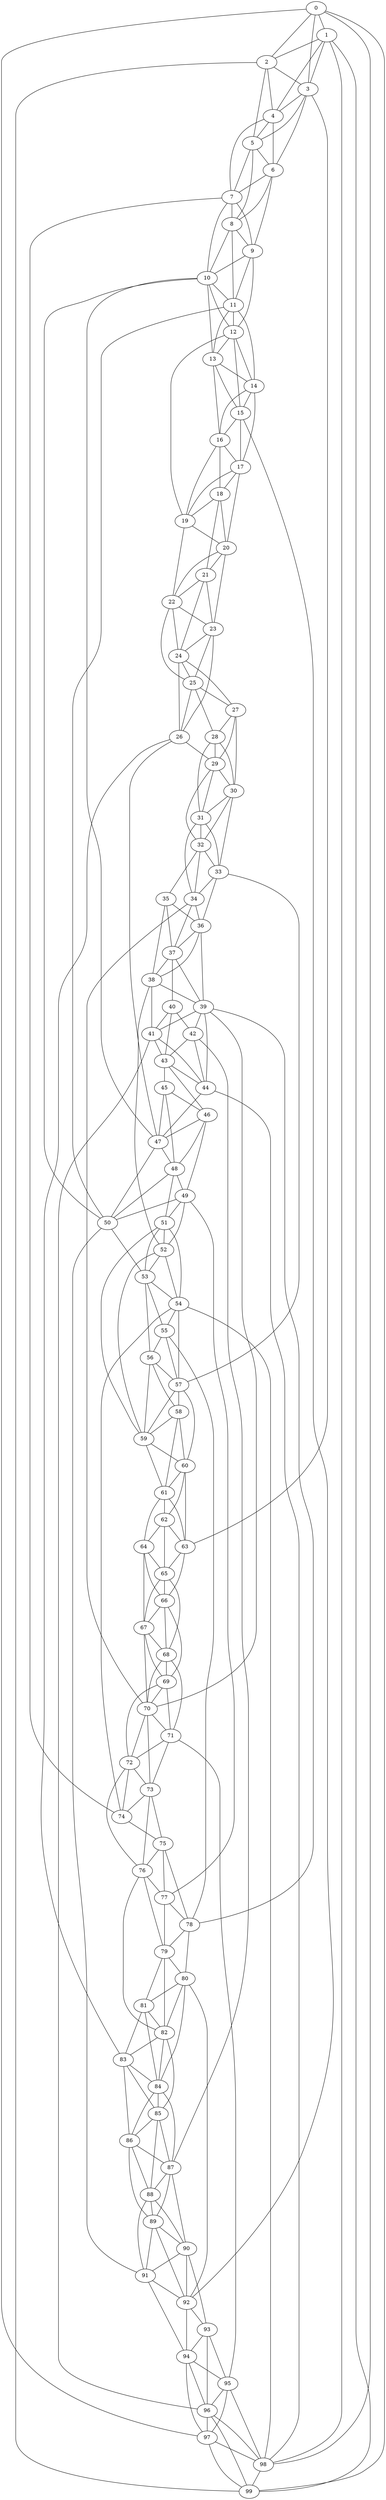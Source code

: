strict graph "watts_strogatz_graph(100,6,0.1)" {
0;
1;
2;
3;
4;
5;
6;
7;
8;
9;
10;
11;
12;
13;
14;
15;
16;
17;
18;
19;
20;
21;
22;
23;
24;
25;
26;
27;
28;
29;
30;
31;
32;
33;
34;
35;
36;
37;
38;
39;
40;
41;
42;
43;
44;
45;
46;
47;
48;
49;
50;
51;
52;
53;
54;
55;
56;
57;
58;
59;
60;
61;
62;
63;
64;
65;
66;
67;
68;
69;
70;
71;
72;
73;
74;
75;
76;
77;
78;
79;
80;
81;
82;
83;
84;
85;
86;
87;
88;
89;
90;
91;
92;
93;
94;
95;
96;
97;
98;
99;
0 -- 1  [is_available=True, prob="0.343242747462"];
0 -- 2  [is_available=True, prob="0.586532248159"];
0 -- 3  [is_available=True, prob="0.869673745044"];
0 -- 97  [is_available=True, prob="0.0365031334539"];
0 -- 98  [is_available=True, prob="0.0866087979925"];
0 -- 99  [is_available=True, prob="0.584959233126"];
1 -- 2  [is_available=True, prob="0.95579024597"];
1 -- 99  [is_available=True, prob="0.749082029729"];
1 -- 4  [is_available=True, prob="0.605020801492"];
1 -- 98  [is_available=True, prob="0.765946077054"];
1 -- 3  [is_available=True, prob="0.131181688011"];
2 -- 3  [is_available=True, prob="1.0"];
2 -- 4  [is_available=True, prob="0.822328959587"];
2 -- 5  [is_available=True, prob="1.0"];
2 -- 99  [is_available=True, prob="1.0"];
3 -- 4  [is_available=True, prob="0.560167690446"];
3 -- 5  [is_available=True, prob="1.0"];
3 -- 6  [is_available=True, prob="0.373752367862"];
3 -- 63  [is_available=True, prob="0.635605469509"];
4 -- 5  [is_available=True, prob="0.404227969978"];
4 -- 6  [is_available=True, prob="1.0"];
4 -- 7  [is_available=True, prob="0.497804490215"];
5 -- 6  [is_available=True, prob="1.0"];
5 -- 7  [is_available=True, prob="1.0"];
5 -- 8  [is_available=True, prob="0.756108798726"];
6 -- 7  [is_available=True, prob="1.0"];
6 -- 8  [is_available=True, prob="1.0"];
6 -- 9  [is_available=True, prob="0.339225231242"];
7 -- 8  [is_available=True, prob="0.811323316197"];
7 -- 9  [is_available=True, prob="0.940005625679"];
7 -- 10  [is_available=True, prob="0.815381623244"];
7 -- 74  [is_available=True, prob="1.0"];
8 -- 9  [is_available=True, prob="0.634907528451"];
8 -- 10  [is_available=True, prob="0.444401524866"];
8 -- 11  [is_available=True, prob="0.799844621144"];
9 -- 10  [is_available=True, prob="0.856678836602"];
9 -- 11  [is_available=True, prob="0.47033312346"];
9 -- 12  [is_available=True, prob="1.0"];
10 -- 11  [is_available=True, prob="1.0"];
10 -- 12  [is_available=True, prob="0.882278479299"];
10 -- 13  [is_available=True, prob="1.0"];
10 -- 47  [is_available=True, prob="1.0"];
10 -- 50  [is_available=True, prob="0.32836069057"];
11 -- 12  [is_available=True, prob="0.937660741205"];
11 -- 13  [is_available=True, prob="0.0508184066083"];
11 -- 14  [is_available=True, prob="0.863127794171"];
11 -- 50  [is_available=True, prob="0.209204565882"];
12 -- 13  [is_available=True, prob="0.0324205289616"];
12 -- 14  [is_available=True, prob="0.332881300258"];
12 -- 15  [is_available=True, prob="0.463676535962"];
12 -- 19  [is_available=True, prob="1.0"];
13 -- 14  [is_available=True, prob="1.0"];
13 -- 15  [is_available=True, prob="0.409134020277"];
13 -- 16  [is_available=True, prob="0.118432832955"];
14 -- 15  [is_available=True, prob="0.310457995217"];
14 -- 16  [is_available=True, prob="0.884425183709"];
14 -- 17  [is_available=True, prob="1.0"];
15 -- 16  [is_available=True, prob="0.989857084638"];
15 -- 17  [is_available=True, prob="0.886289617821"];
15 -- 92  [is_available=True, prob="0.661242311311"];
16 -- 17  [is_available=True, prob="0.0738004133683"];
16 -- 18  [is_available=True, prob="1.0"];
16 -- 19  [is_available=True, prob="0.126162838737"];
17 -- 18  [is_available=True, prob="0.623609019539"];
17 -- 19  [is_available=True, prob="0.733661239993"];
17 -- 20  [is_available=True, prob="0.547456940998"];
18 -- 19  [is_available=True, prob="1.0"];
18 -- 20  [is_available=True, prob="0.780714956198"];
18 -- 21  [is_available=True, prob="0.211688424151"];
19 -- 20  [is_available=True, prob="0.398110573965"];
19 -- 22  [is_available=True, prob="0.306226254195"];
20 -- 21  [is_available=True, prob="0.310588543842"];
20 -- 22  [is_available=True, prob="1.0"];
20 -- 23  [is_available=True, prob="0.216894114417"];
21 -- 22  [is_available=True, prob="0.753922482205"];
21 -- 23  [is_available=True, prob="0.307012460845"];
21 -- 24  [is_available=True, prob="0.400643366535"];
22 -- 23  [is_available=True, prob="0.220416865476"];
22 -- 24  [is_available=True, prob="0.12059943973"];
22 -- 25  [is_available=True, prob="1.0"];
23 -- 24  [is_available=True, prob="1.0"];
23 -- 25  [is_available=True, prob="0.0364905060868"];
23 -- 26  [is_available=True, prob="0.720777931876"];
24 -- 25  [is_available=True, prob="0.0906521178071"];
24 -- 26  [is_available=True, prob="0.212659837351"];
24 -- 27  [is_available=True, prob="1.0"];
25 -- 26  [is_available=True, prob="1.0"];
25 -- 27  [is_available=True, prob="0.719221357458"];
25 -- 28  [is_available=True, prob="1.0"];
26 -- 47  [is_available=True, prob="0.590310272837"];
26 -- 83  [is_available=True, prob="0.169223733995"];
26 -- 29  [is_available=True, prob="1.0"];
27 -- 28  [is_available=True, prob="0.249564749547"];
27 -- 29  [is_available=True, prob="0.172839877302"];
27 -- 30  [is_available=True, prob="0.905101910066"];
28 -- 29  [is_available=True, prob="0.285732866067"];
28 -- 30  [is_available=True, prob="0.115287228017"];
28 -- 31  [is_available=True, prob="0.475266942438"];
29 -- 32  [is_available=True, prob="0.407432878"];
29 -- 30  [is_available=True, prob="0.252819419978"];
29 -- 31  [is_available=True, prob="1.0"];
30 -- 32  [is_available=True, prob="1.0"];
30 -- 33  [is_available=True, prob="0.662134023465"];
30 -- 31  [is_available=True, prob="1.0"];
31 -- 32  [is_available=True, prob="0.728650780915"];
31 -- 33  [is_available=True, prob="0.17167480885"];
31 -- 34  [is_available=True, prob="0.382417487683"];
32 -- 33  [is_available=True, prob="0.142209408344"];
32 -- 34  [is_available=True, prob="0.755014680034"];
32 -- 35  [is_available=True, prob="0.261109588879"];
33 -- 34  [is_available=True, prob="0.90965327735"];
33 -- 36  [is_available=True, prob="0.0596589596049"];
33 -- 57  [is_available=True, prob="0.579104710354"];
34 -- 36  [is_available=True, prob="0.521163450755"];
34 -- 37  [is_available=True, prob="0.986220923695"];
34 -- 70  [is_available=True, prob="0.116856381466"];
35 -- 36  [is_available=True, prob="1.0"];
35 -- 37  [is_available=True, prob="0.190411127038"];
35 -- 38  [is_available=True, prob="0.192094677585"];
36 -- 37  [is_available=True, prob="0.0111997289805"];
36 -- 38  [is_available=True, prob="0.560730698817"];
36 -- 39  [is_available=True, prob="0.384927762715"];
37 -- 38  [is_available=True, prob="0.0693789188323"];
37 -- 39  [is_available=True, prob="0.926220216655"];
37 -- 40  [is_available=True, prob="0.713488491699"];
38 -- 39  [is_available=True, prob="0.161846353647"];
38 -- 41  [is_available=True, prob="0.14280180176"];
38 -- 52  [is_available=True, prob="0.765439097986"];
39 -- 41  [is_available=True, prob="0.393602017585"];
39 -- 42  [is_available=True, prob="0.26744004952"];
39 -- 44  [is_available=True, prob="0.628001582625"];
39 -- 78  [is_available=True, prob="1.0"];
39 -- 70  [is_available=True, prob="1.0"];
40 -- 41  [is_available=True, prob="0.466874609613"];
40 -- 42  [is_available=True, prob="1.0"];
40 -- 43  [is_available=True, prob="0.76182446886"];
41 -- 96  [is_available=True, prob="0.272351840378"];
41 -- 43  [is_available=True, prob="0.0437716302717"];
41 -- 44  [is_available=True, prob="0.314009752791"];
42 -- 43  [is_available=True, prob="0.611495427466"];
42 -- 44  [is_available=True, prob="0.896631248893"];
42 -- 87  [is_available=True, prob="0.592952996743"];
43 -- 44  [is_available=True, prob="0.640142648461"];
43 -- 45  [is_available=True, prob="1.0"];
43 -- 46  [is_available=True, prob="0.128086380545"];
44 -- 98  [is_available=True, prob="1.0"];
44 -- 47  [is_available=True, prob="1.0"];
45 -- 46  [is_available=True, prob="0.845821205078"];
45 -- 47  [is_available=True, prob="0.0825653783466"];
45 -- 48  [is_available=True, prob="0.589187493909"];
46 -- 47  [is_available=True, prob="0.956352829082"];
46 -- 48  [is_available=True, prob="1.0"];
46 -- 49  [is_available=True, prob="1.0"];
47 -- 48  [is_available=True, prob="0.168688955404"];
47 -- 50  [is_available=True, prob="0.342023685413"];
48 -- 49  [is_available=True, prob="0.621132471565"];
48 -- 50  [is_available=True, prob="1.0"];
48 -- 51  [is_available=True, prob="0.794304291534"];
49 -- 77  [is_available=True, prob="0.905785762088"];
49 -- 50  [is_available=True, prob="0.250517941234"];
49 -- 51  [is_available=True, prob="0.400343938695"];
49 -- 52  [is_available=True, prob="0.723427702669"];
50 -- 53  [is_available=True, prob="0.175920437033"];
50 -- 91  [is_available=True, prob="0.198525630573"];
51 -- 52  [is_available=True, prob="0.389524665495"];
51 -- 53  [is_available=True, prob="0.988036226374"];
51 -- 54  [is_available=True, prob="0.0666723571424"];
51 -- 59  [is_available=True, prob="0.0361217672449"];
52 -- 53  [is_available=True, prob="0.0303190254052"];
52 -- 54  [is_available=True, prob="0.910733910599"];
52 -- 59  [is_available=True, prob="0.97843008391"];
53 -- 54  [is_available=True, prob="0.165100893406"];
53 -- 55  [is_available=True, prob="0.397683796404"];
53 -- 56  [is_available=True, prob="0.308630320041"];
54 -- 98  [is_available=True, prob="1.0"];
54 -- 74  [is_available=True, prob="0.397220311001"];
54 -- 55  [is_available=True, prob="0.94782385984"];
54 -- 57  [is_available=True, prob="0.174057101863"];
55 -- 78  [is_available=True, prob="0.371884685856"];
55 -- 56  [is_available=True, prob="0.81659169123"];
55 -- 57  [is_available=True, prob="0.274726430322"];
56 -- 57  [is_available=True, prob="0.135807096428"];
56 -- 58  [is_available=True, prob="1.0"];
56 -- 59  [is_available=True, prob="0.516985543317"];
57 -- 58  [is_available=True, prob="1.0"];
57 -- 59  [is_available=True, prob="1.0"];
57 -- 60  [is_available=True, prob="0.259910246116"];
58 -- 59  [is_available=True, prob="0.549590338815"];
58 -- 60  [is_available=True, prob="0.927655234279"];
58 -- 61  [is_available=True, prob="1.0"];
59 -- 60  [is_available=True, prob="0.41177003783"];
59 -- 61  [is_available=True, prob="0.222425175088"];
60 -- 61  [is_available=True, prob="0.746066242093"];
60 -- 62  [is_available=True, prob="0.876722966661"];
60 -- 63  [is_available=True, prob="1.0"];
61 -- 64  [is_available=True, prob="0.371188017505"];
61 -- 62  [is_available=True, prob="0.878083584162"];
61 -- 63  [is_available=True, prob="0.335820530858"];
62 -- 64  [is_available=True, prob="0.559723848552"];
62 -- 65  [is_available=True, prob="0.113240914801"];
62 -- 63  [is_available=True, prob="1.0"];
63 -- 65  [is_available=True, prob="0.918242555749"];
63 -- 66  [is_available=True, prob="0.103473279463"];
64 -- 65  [is_available=True, prob="1.0"];
64 -- 66  [is_available=True, prob="1.0"];
64 -- 67  [is_available=True, prob="0.698669961121"];
65 -- 66  [is_available=True, prob="0.134657284023"];
65 -- 67  [is_available=True, prob="1.0"];
65 -- 68  [is_available=True, prob="0.504756141989"];
66 -- 67  [is_available=True, prob="1.0"];
66 -- 68  [is_available=True, prob="0.374306931607"];
66 -- 69  [is_available=True, prob="0.129133443111"];
67 -- 68  [is_available=True, prob="0.717213697909"];
67 -- 69  [is_available=True, prob="1.0"];
67 -- 70  [is_available=True, prob="0.491195431512"];
68 -- 69  [is_available=True, prob="0.0303038863153"];
68 -- 70  [is_available=True, prob="0.0764583055559"];
68 -- 71  [is_available=True, prob="1.0"];
69 -- 70  [is_available=True, prob="0.264170105277"];
69 -- 71  [is_available=True, prob="1.0"];
69 -- 72  [is_available=True, prob="0.680898607465"];
70 -- 71  [is_available=True, prob="0.00401881540105"];
70 -- 72  [is_available=True, prob="0.0144341892386"];
70 -- 73  [is_available=True, prob="0.925570084205"];
71 -- 72  [is_available=True, prob="1.0"];
71 -- 73  [is_available=True, prob="0.424795017084"];
71 -- 95  [is_available=True, prob="0.728450130903"];
72 -- 73  [is_available=True, prob="0.327489762279"];
72 -- 74  [is_available=True, prob="0.584933085611"];
72 -- 76  [is_available=True, prob="1.0"];
73 -- 74  [is_available=True, prob="1.0"];
73 -- 75  [is_available=True, prob="0.0633900033929"];
73 -- 76  [is_available=True, prob="0.445239298884"];
74 -- 75  [is_available=True, prob="0.64760226379"];
75 -- 76  [is_available=True, prob="0.724801631067"];
75 -- 77  [is_available=True, prob="0.0187491521518"];
75 -- 78  [is_available=True, prob="0.48772288788"];
76 -- 77  [is_available=True, prob="0.647124547555"];
76 -- 79  [is_available=True, prob="0.445861732407"];
76 -- 82  [is_available=True, prob="0.506823407576"];
77 -- 78  [is_available=True, prob="0.327205396985"];
77 -- 79  [is_available=True, prob="0.370048748046"];
78 -- 79  [is_available=True, prob="0.534408409366"];
78 -- 80  [is_available=True, prob="1.0"];
79 -- 80  [is_available=True, prob="1.0"];
79 -- 81  [is_available=True, prob="0.161752291234"];
79 -- 82  [is_available=True, prob="0.262361008958"];
80 -- 81  [is_available=True, prob="1.0"];
80 -- 82  [is_available=True, prob="0.721347369364"];
80 -- 84  [is_available=True, prob="0.9126328266"];
80 -- 92  [is_available=True, prob="0.0166044507212"];
81 -- 82  [is_available=True, prob="0.616762879296"];
81 -- 83  [is_available=True, prob="0.662143429404"];
81 -- 84  [is_available=True, prob="0.619166284302"];
82 -- 83  [is_available=True, prob="1.0"];
82 -- 84  [is_available=True, prob="0.267214187977"];
82 -- 85  [is_available=True, prob="0.528782621577"];
83 -- 84  [is_available=True, prob="0.475660799024"];
83 -- 85  [is_available=True, prob="1.0"];
83 -- 86  [is_available=True, prob="1.0"];
84 -- 85  [is_available=True, prob="1.0"];
84 -- 86  [is_available=True, prob="1.0"];
84 -- 87  [is_available=True, prob="0.415926157545"];
85 -- 86  [is_available=True, prob="0.363421604004"];
85 -- 87  [is_available=True, prob="1.0"];
85 -- 88  [is_available=True, prob="0.529416298668"];
86 -- 87  [is_available=True, prob="1.0"];
86 -- 88  [is_available=True, prob="0.404598041595"];
86 -- 89  [is_available=True, prob="0.49656602392"];
87 -- 88  [is_available=True, prob="1.0"];
87 -- 89  [is_available=True, prob="0.995268030269"];
87 -- 90  [is_available=True, prob="1.0"];
88 -- 89  [is_available=True, prob="0.0905741106339"];
88 -- 90  [is_available=True, prob="0.124195240714"];
88 -- 91  [is_available=True, prob="0.417172936775"];
89 -- 90  [is_available=True, prob="0.597992658086"];
89 -- 91  [is_available=True, prob="0.465283446607"];
89 -- 92  [is_available=True, prob="0.918835236542"];
90 -- 91  [is_available=True, prob="0.145213469994"];
90 -- 92  [is_available=True, prob="1.0"];
90 -- 93  [is_available=True, prob="0.931652019463"];
91 -- 92  [is_available=True, prob="0.726694112809"];
91 -- 94  [is_available=True, prob="0.302525944515"];
92 -- 93  [is_available=True, prob="0.26243461594"];
92 -- 94  [is_available=True, prob="0.964378762739"];
93 -- 96  [is_available=True, prob="0.516696130478"];
93 -- 94  [is_available=True, prob="0.376384097348"];
93 -- 95  [is_available=True, prob="0.45489108192"];
94 -- 96  [is_available=True, prob="0.165253086676"];
94 -- 97  [is_available=True, prob="0.906685236778"];
94 -- 95  [is_available=True, prob="0.404312623821"];
95 -- 96  [is_available=True, prob="1.0"];
95 -- 97  [is_available=True, prob="1.0"];
95 -- 98  [is_available=True, prob="1.0"];
96 -- 97  [is_available=True, prob="1.0"];
96 -- 98  [is_available=True, prob="0.782715233227"];
96 -- 99  [is_available=True, prob="0.243320029214"];
97 -- 98  [is_available=True, prob="0.428442234425"];
97 -- 99  [is_available=True, prob="0.570215461494"];
98 -- 99  [is_available=True, prob="0.891881706803"];
}
